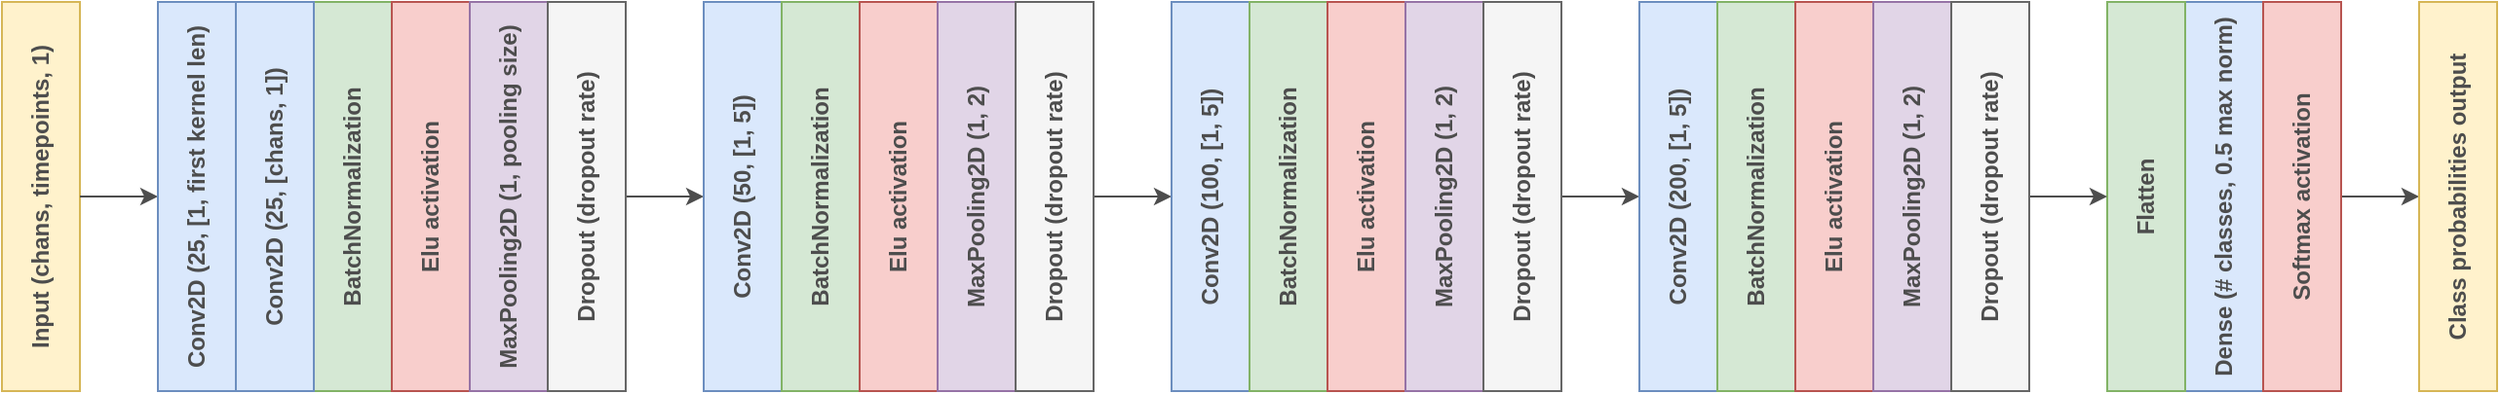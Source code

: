 <mxfile version="20.2.7" type="device"><diagram id="4x71PAkTOhGP23oKlI54" name="Page-1"><mxGraphModel dx="1186" dy="707" grid="1" gridSize="10" guides="1" tooltips="1" connect="1" arrows="1" fold="1" page="1" pageScale="1" pageWidth="1000" pageHeight="500" math="0" shadow="0"><root><mxCell id="0"/><mxCell id="1" parent="0"/><mxCell id="lFttiiSTWbQfWLcazwjt-8" value="" style="rounded=0;whiteSpace=wrap;html=1;rotation=-90;fillColor=#fff2cc;strokeColor=#d6b656;" parent="1" vertex="1"><mxGeometry x="240" y="200" width="200" height="40" as="geometry"/></mxCell><mxCell id="lFttiiSTWbQfWLcazwjt-36" style="edgeStyle=orthogonalEdgeStyle;rounded=0;orthogonalLoop=1;jettySize=auto;html=1;entryX=0.5;entryY=0;entryDx=0;entryDy=0;fontColor=#4D4D4D;strokeColor=#4D4D4D;" parent="1" source="lFttiiSTWbQfWLcazwjt-9" target="lFttiiSTWbQfWLcazwjt-11" edge="1"><mxGeometry relative="1" as="geometry"/></mxCell><mxCell id="lFttiiSTWbQfWLcazwjt-9" value="Input (chans, timepoints, 1)" style="text;html=1;strokeColor=none;fillColor=none;align=center;verticalAlign=middle;whiteSpace=wrap;rounded=0;rotation=-90;fontColor=#4D4D4D;fontStyle=1" parent="1" vertex="1"><mxGeometry x="240" y="200" width="200" height="40" as="geometry"/></mxCell><mxCell id="lFttiiSTWbQfWLcazwjt-10" value="" style="rounded=0;whiteSpace=wrap;html=1;rotation=-90;fillColor=#fff2cc;strokeColor=#d6b656;" parent="1" vertex="1"><mxGeometry x="320" y="200" width="200" height="40" as="geometry"/></mxCell><mxCell id="lFttiiSTWbQfWLcazwjt-11" value="Conv2D (25, [1, first kernel len)" style="text;html=1;strokeColor=#6c8ebf;fillColor=#dae8fc;align=center;verticalAlign=middle;whiteSpace=wrap;rounded=0;rotation=-90;fontStyle=1;fontColor=#4D4D4D;" parent="1" vertex="1"><mxGeometry x="320" y="200" width="200" height="40" as="geometry"/></mxCell><mxCell id="lFttiiSTWbQfWLcazwjt-17" value="BatchNormalization" style="text;html=1;strokeColor=#82b366;fillColor=#d5e8d4;align=center;verticalAlign=middle;whiteSpace=wrap;rounded=0;rotation=-90;fontStyle=1;fontColor=#4D4D4D;" parent="1" vertex="1"><mxGeometry x="400" y="200" width="200" height="40" as="geometry"/></mxCell><mxCell id="lFttiiSTWbQfWLcazwjt-25" value="Elu activation" style="text;html=1;strokeColor=#b85450;fillColor=#f8cecc;align=center;verticalAlign=middle;whiteSpace=wrap;rounded=0;rotation=-90;fontStyle=1;fontColor=#4D4D4D;" parent="1" vertex="1"><mxGeometry x="440" y="200" width="200" height="40" as="geometry"/></mxCell><mxCell id="lFttiiSTWbQfWLcazwjt-26" value="MaxPooling2D (1, pooling size)" style="text;html=1;strokeColor=#9673a6;fillColor=#e1d5e7;align=center;verticalAlign=middle;whiteSpace=wrap;rounded=0;rotation=-90;fontStyle=1;fontColor=#4D4D4D;" parent="1" vertex="1"><mxGeometry x="480" y="200" width="200" height="40" as="geometry"/></mxCell><mxCell id="Q2OIU7_GC-9qL2qf9AA5-18" style="edgeStyle=orthogonalEdgeStyle;rounded=0;orthogonalLoop=1;jettySize=auto;html=1;exitX=0.5;exitY=1;exitDx=0;exitDy=0;entryX=0.5;entryY=0;entryDx=0;entryDy=0;strokeColor=#4D4D4D;" parent="1" source="lFttiiSTWbQfWLcazwjt-27" target="Q2OIU7_GC-9qL2qf9AA5-2" edge="1"><mxGeometry relative="1" as="geometry"/></mxCell><mxCell id="lFttiiSTWbQfWLcazwjt-27" value="Dropout (dropout rate)" style="text;html=1;strokeColor=#666666;fillColor=#f5f5f5;align=center;verticalAlign=middle;whiteSpace=wrap;rounded=0;rotation=-90;fontStyle=1;fontColor=#4D4D4D;" parent="1" vertex="1"><mxGeometry x="520" y="200" width="200" height="40" as="geometry"/></mxCell><mxCell id="lFttiiSTWbQfWLcazwjt-28" value="" style="rounded=0;whiteSpace=wrap;html=1;rotation=-90;fillColor=#fff2cc;strokeColor=#d6b656;" parent="1" vertex="1"><mxGeometry x="1360" y="200" width="200" height="40" as="geometry"/></mxCell><mxCell id="lFttiiSTWbQfWLcazwjt-29" value="Dense (# classes, 0.5 max norm)" style="text;html=1;strokeColor=#6c8ebf;fillColor=#dae8fc;align=center;verticalAlign=middle;whiteSpace=wrap;rounded=0;rotation=-90;fontStyle=1;fontColor=#4D4D4D;" parent="1" vertex="1"><mxGeometry x="1360" y="200" width="200" height="40" as="geometry"/></mxCell><mxCell id="lFttiiSTWbQfWLcazwjt-30" value="" style="rounded=0;whiteSpace=wrap;html=1;rotation=-90;fillColor=#fff2cc;strokeColor=#d6b656;" parent="1" vertex="1"><mxGeometry x="1320" y="200" width="200" height="40" as="geometry"/></mxCell><mxCell id="lFttiiSTWbQfWLcazwjt-31" value="Flatten" style="text;html=1;strokeColor=#82b366;fillColor=#d5e8d4;align=center;verticalAlign=middle;whiteSpace=wrap;rounded=0;rotation=-90;fontStyle=1;fontColor=#4D4D4D;" parent="1" vertex="1"><mxGeometry x="1320" y="200" width="200" height="40" as="geometry"/></mxCell><mxCell id="lFttiiSTWbQfWLcazwjt-32" value="" style="rounded=0;whiteSpace=wrap;html=1;rotation=-90;fillColor=#fff2cc;strokeColor=#d6b656;" parent="1" vertex="1"><mxGeometry x="1400" y="200" width="200" height="40" as="geometry"/></mxCell><mxCell id="lFttiiSTWbQfWLcazwjt-43" style="edgeStyle=orthogonalEdgeStyle;rounded=0;orthogonalLoop=1;jettySize=auto;html=1;entryX=0.5;entryY=0;entryDx=0;entryDy=0;fontColor=#4D4D4D;strokeColor=#4D4D4D;" parent="1" source="lFttiiSTWbQfWLcazwjt-33" target="lFttiiSTWbQfWLcazwjt-42" edge="1"><mxGeometry relative="1" as="geometry"/></mxCell><mxCell id="lFttiiSTWbQfWLcazwjt-33" value="Softmax activation" style="text;html=1;strokeColor=#b85450;fillColor=#f8cecc;align=center;verticalAlign=middle;whiteSpace=wrap;rounded=0;rotation=-90;fontStyle=1;fontColor=#4D4D4D;" parent="1" vertex="1"><mxGeometry x="1400" y="200" width="200" height="40" as="geometry"/></mxCell><mxCell id="lFttiiSTWbQfWLcazwjt-41" value="" style="rounded=0;whiteSpace=wrap;html=1;rotation=-90;fillColor=#fff2cc;strokeColor=#d6b656;" parent="1" vertex="1"><mxGeometry x="1480" y="200" width="200" height="40" as="geometry"/></mxCell><mxCell id="lFttiiSTWbQfWLcazwjt-42" value="Class probabilities output" style="text;html=1;strokeColor=none;fillColor=none;align=center;verticalAlign=middle;whiteSpace=wrap;rounded=0;rotation=-90;fontColor=#4D4D4D;fontStyle=1" parent="1" vertex="1"><mxGeometry x="1480" y="200" width="200" height="40" as="geometry"/></mxCell><mxCell id="Q2OIU7_GC-9qL2qf9AA5-1" value="Conv2D (25, [chans, 1])" style="text;html=1;strokeColor=#6c8ebf;fillColor=#dae8fc;align=center;verticalAlign=middle;whiteSpace=wrap;rounded=0;rotation=-90;fontStyle=1;fontColor=#4D4D4D;" parent="1" vertex="1"><mxGeometry x="360" y="200" width="200" height="40" as="geometry"/></mxCell><mxCell id="Q2OIU7_GC-9qL2qf9AA5-2" value="Conv2D (50, [1, 5])" style="text;html=1;strokeColor=#6c8ebf;fillColor=#dae8fc;align=center;verticalAlign=middle;whiteSpace=wrap;rounded=0;rotation=-90;fontStyle=1;fontColor=#4D4D4D;" parent="1" vertex="1"><mxGeometry x="600" y="200" width="200" height="40" as="geometry"/></mxCell><mxCell id="Q2OIU7_GC-9qL2qf9AA5-3" value="BatchNormalization" style="text;html=1;strokeColor=#82b366;fillColor=#d5e8d4;align=center;verticalAlign=middle;whiteSpace=wrap;rounded=0;rotation=-90;fontStyle=1;fontColor=#4D4D4D;" parent="1" vertex="1"><mxGeometry x="640" y="200" width="200" height="40" as="geometry"/></mxCell><mxCell id="Q2OIU7_GC-9qL2qf9AA5-4" value="Elu activation" style="text;html=1;strokeColor=#b85450;fillColor=#f8cecc;align=center;verticalAlign=middle;whiteSpace=wrap;rounded=0;rotation=-90;fontStyle=1;fontColor=#4D4D4D;" parent="1" vertex="1"><mxGeometry x="680" y="200" width="200" height="40" as="geometry"/></mxCell><mxCell id="Q2OIU7_GC-9qL2qf9AA5-5" value="MaxPooling2D (1, 2)" style="text;html=1;strokeColor=#9673a6;fillColor=#e1d5e7;align=center;verticalAlign=middle;whiteSpace=wrap;rounded=0;rotation=-90;fontStyle=1;fontColor=#4D4D4D;" parent="1" vertex="1"><mxGeometry x="720" y="200" width="200" height="40" as="geometry"/></mxCell><mxCell id="Q2OIU7_GC-9qL2qf9AA5-19" style="edgeStyle=orthogonalEdgeStyle;rounded=0;orthogonalLoop=1;jettySize=auto;html=1;entryX=0.5;entryY=0;entryDx=0;entryDy=0;strokeColor=#4D4D4D;" parent="1" source="Q2OIU7_GC-9qL2qf9AA5-6" target="Q2OIU7_GC-9qL2qf9AA5-8" edge="1"><mxGeometry relative="1" as="geometry"/></mxCell><mxCell id="Q2OIU7_GC-9qL2qf9AA5-6" value="Dropout (dropout rate)" style="text;html=1;strokeColor=#666666;fillColor=#f5f5f5;align=center;verticalAlign=middle;whiteSpace=wrap;rounded=0;rotation=-90;fontStyle=1;fontColor=#4D4D4D;" parent="1" vertex="1"><mxGeometry x="760" y="200" width="200" height="40" as="geometry"/></mxCell><mxCell id="Q2OIU7_GC-9qL2qf9AA5-8" value="Conv2D (100, [1, 5])" style="text;html=1;strokeColor=#6c8ebf;fillColor=#dae8fc;align=center;verticalAlign=middle;whiteSpace=wrap;rounded=0;rotation=-90;fontStyle=1;fontColor=#4D4D4D;" parent="1" vertex="1"><mxGeometry x="840" y="200" width="200" height="40" as="geometry"/></mxCell><mxCell id="Q2OIU7_GC-9qL2qf9AA5-9" value="BatchNormalization" style="text;html=1;strokeColor=#82b366;fillColor=#d5e8d4;align=center;verticalAlign=middle;whiteSpace=wrap;rounded=0;rotation=-90;fontStyle=1;fontColor=#4D4D4D;" parent="1" vertex="1"><mxGeometry x="880" y="200" width="200" height="40" as="geometry"/></mxCell><mxCell id="Q2OIU7_GC-9qL2qf9AA5-10" value="Elu activation" style="text;html=1;strokeColor=#b85450;fillColor=#f8cecc;align=center;verticalAlign=middle;whiteSpace=wrap;rounded=0;rotation=-90;fontStyle=1;fontColor=#4D4D4D;" parent="1" vertex="1"><mxGeometry x="920" y="200" width="200" height="40" as="geometry"/></mxCell><mxCell id="Q2OIU7_GC-9qL2qf9AA5-11" value="MaxPooling2D (1, 2)" style="text;html=1;strokeColor=#9673a6;fillColor=#e1d5e7;align=center;verticalAlign=middle;whiteSpace=wrap;rounded=0;rotation=-90;fontStyle=1;fontColor=#4D4D4D;" parent="1" vertex="1"><mxGeometry x="960" y="200" width="200" height="40" as="geometry"/></mxCell><mxCell id="Q2OIU7_GC-9qL2qf9AA5-20" style="edgeStyle=orthogonalEdgeStyle;rounded=0;orthogonalLoop=1;jettySize=auto;html=1;entryX=0.5;entryY=0;entryDx=0;entryDy=0;strokeColor=#4D4D4D;" parent="1" source="Q2OIU7_GC-9qL2qf9AA5-12" target="Q2OIU7_GC-9qL2qf9AA5-13" edge="1"><mxGeometry relative="1" as="geometry"/></mxCell><mxCell id="Q2OIU7_GC-9qL2qf9AA5-12" value="Dropout (dropout rate)" style="text;html=1;strokeColor=#666666;fillColor=#f5f5f5;align=center;verticalAlign=middle;whiteSpace=wrap;rounded=0;rotation=-90;fontStyle=1;fontColor=#4D4D4D;" parent="1" vertex="1"><mxGeometry x="1000" y="200" width="200" height="40" as="geometry"/></mxCell><mxCell id="Q2OIU7_GC-9qL2qf9AA5-13" value="Conv2D (200, [1, 5])" style="text;html=1;strokeColor=#6c8ebf;fillColor=#dae8fc;align=center;verticalAlign=middle;whiteSpace=wrap;rounded=0;rotation=-90;fontStyle=1;fontColor=#4D4D4D;" parent="1" vertex="1"><mxGeometry x="1080" y="200" width="200" height="40" as="geometry"/></mxCell><mxCell id="Q2OIU7_GC-9qL2qf9AA5-14" value="BatchNormalization" style="text;html=1;strokeColor=#82b366;fillColor=#d5e8d4;align=center;verticalAlign=middle;whiteSpace=wrap;rounded=0;rotation=-90;fontStyle=1;fontColor=#4D4D4D;" parent="1" vertex="1"><mxGeometry x="1120" y="200" width="200" height="40" as="geometry"/></mxCell><mxCell id="Q2OIU7_GC-9qL2qf9AA5-15" value="Elu activation" style="text;html=1;strokeColor=#b85450;fillColor=#f8cecc;align=center;verticalAlign=middle;whiteSpace=wrap;rounded=0;rotation=-90;fontStyle=1;fontColor=#4D4D4D;" parent="1" vertex="1"><mxGeometry x="1160" y="200" width="200" height="40" as="geometry"/></mxCell><mxCell id="Q2OIU7_GC-9qL2qf9AA5-16" value="MaxPooling2D (1, 2)" style="text;html=1;strokeColor=#9673a6;fillColor=#e1d5e7;align=center;verticalAlign=middle;whiteSpace=wrap;rounded=0;rotation=-90;fontStyle=1;fontColor=#4D4D4D;" parent="1" vertex="1"><mxGeometry x="1200" y="200" width="200" height="40" as="geometry"/></mxCell><mxCell id="Q2OIU7_GC-9qL2qf9AA5-21" style="edgeStyle=orthogonalEdgeStyle;rounded=0;orthogonalLoop=1;jettySize=auto;html=1;exitX=0.5;exitY=1;exitDx=0;exitDy=0;entryX=0.5;entryY=0;entryDx=0;entryDy=0;strokeColor=#4D4D4D;" parent="1" source="Q2OIU7_GC-9qL2qf9AA5-17" target="lFttiiSTWbQfWLcazwjt-31" edge="1"><mxGeometry relative="1" as="geometry"/></mxCell><mxCell id="Q2OIU7_GC-9qL2qf9AA5-17" value="Dropout (dropout rate)" style="text;html=1;strokeColor=#666666;fillColor=#f5f5f5;align=center;verticalAlign=middle;whiteSpace=wrap;rounded=0;rotation=-90;fontStyle=1;fontColor=#4D4D4D;" parent="1" vertex="1"><mxGeometry x="1240" y="200" width="200" height="40" as="geometry"/></mxCell></root></mxGraphModel></diagram></mxfile>